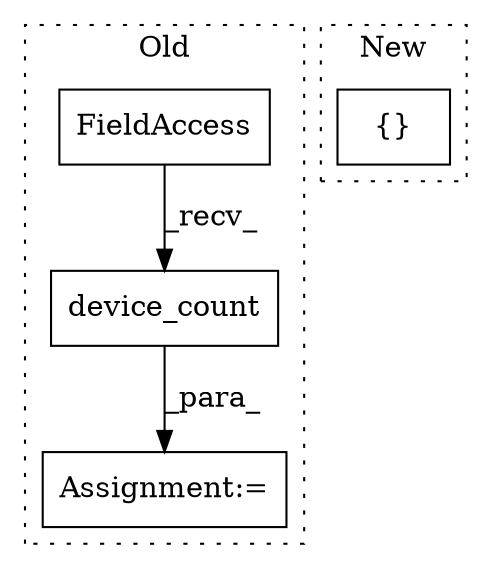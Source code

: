digraph G {
subgraph cluster0 {
1 [label="device_count" a="32" s="357" l="14" shape="box"];
3 [label="FieldAccess" a="22" s="346" l="10" shape="box"];
4 [label="Assignment:=" a="7" s="344" l="1" shape="box"];
label = "Old";
style="dotted";
}
subgraph cluster1 {
2 [label="{}" a="4" s="193,197" l="1,1" shape="box"];
label = "New";
style="dotted";
}
1 -> 4 [label="_para_"];
3 -> 1 [label="_recv_"];
}